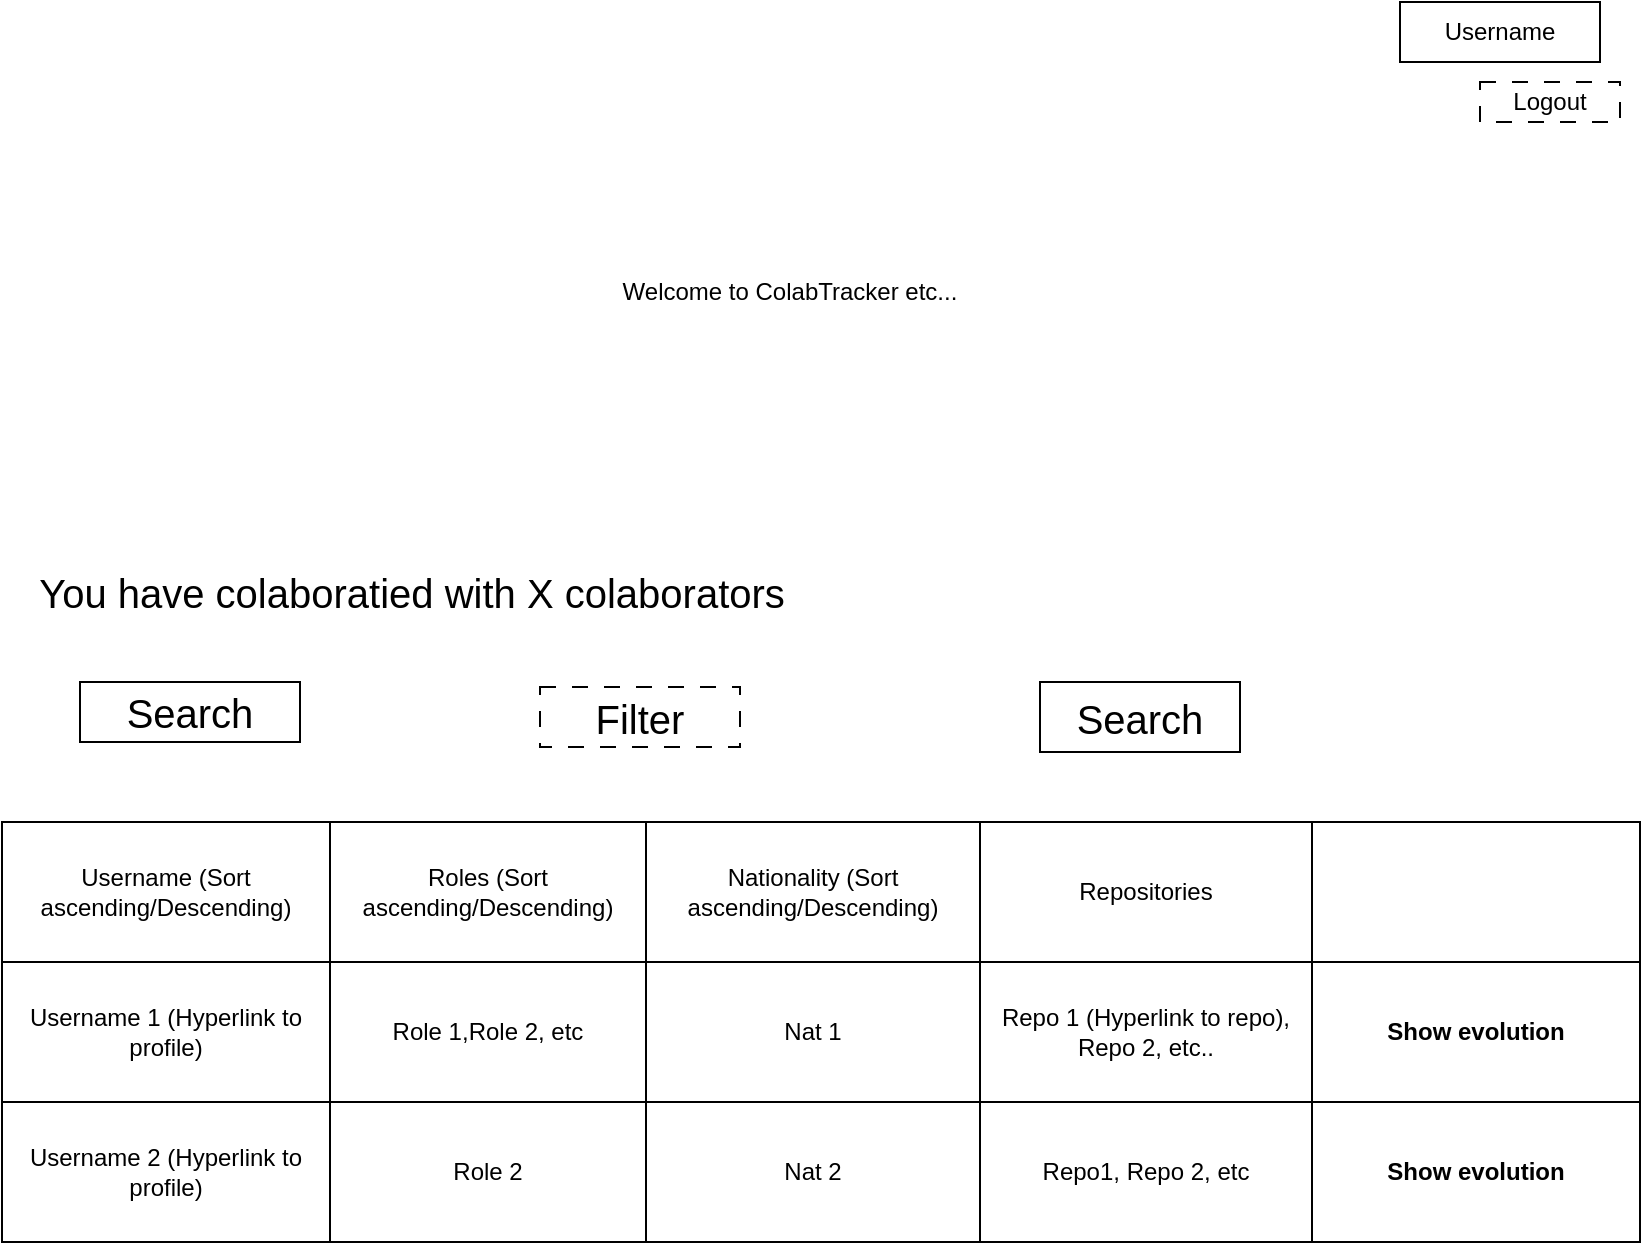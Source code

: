 <mxfile>
    <diagram id="HlHYL3LyFHM3ifvwn2L9" name="Frontpage">
        <mxGraphModel dx="917" dy="766" grid="1" gridSize="10" guides="1" tooltips="1" connect="1" arrows="1" fold="1" page="1" pageScale="1" pageWidth="850" pageHeight="1100" math="0" shadow="0">
            <root>
                <mxCell id="0"/>
                <mxCell id="1" parent="0"/>
                <mxCell id="GMy2k86Ek7kI_840MJQZ-1" value="Welcome to ColabTracker etc..." style="text;html=1;strokeColor=none;fillColor=none;align=center;verticalAlign=middle;whiteSpace=wrap;rounded=0;" vertex="1" parent="1">
                    <mxGeometry x="220" y="110" width="370" height="130" as="geometry"/>
                </mxCell>
                <mxCell id="GMy2k86Ek7kI_840MJQZ-2" value="Username" style="rounded=0;whiteSpace=wrap;html=1;" vertex="1" parent="1">
                    <mxGeometry x="710" y="30" width="100" height="30" as="geometry"/>
                </mxCell>
                <mxCell id="GMy2k86Ek7kI_840MJQZ-3" value="Logout" style="rounded=0;whiteSpace=wrap;html=1;dashed=1;dashPattern=8 8;" vertex="1" parent="1">
                    <mxGeometry x="750" y="70" width="70" height="20" as="geometry"/>
                </mxCell>
                <mxCell id="GMy2k86Ek7kI_840MJQZ-8" value="" style="shape=table;html=1;whiteSpace=wrap;startSize=0;container=1;collapsible=0;childLayout=tableLayout;" vertex="1" parent="1">
                    <mxGeometry x="11" y="440" width="819" height="210" as="geometry"/>
                </mxCell>
                <mxCell id="GMy2k86Ek7kI_840MJQZ-9" value="" style="shape=tableRow;horizontal=0;startSize=0;swimlaneHead=0;swimlaneBody=0;top=0;left=0;bottom=0;right=0;collapsible=0;dropTarget=0;fillColor=none;points=[[0,0.5],[1,0.5]];portConstraint=eastwest;" vertex="1" parent="GMy2k86Ek7kI_840MJQZ-8">
                    <mxGeometry width="819" height="70" as="geometry"/>
                </mxCell>
                <mxCell id="GMy2k86Ek7kI_840MJQZ-10" value="Username (Sort ascending/Descending)" style="shape=partialRectangle;html=1;whiteSpace=wrap;connectable=0;fillColor=none;top=0;left=0;bottom=0;right=0;overflow=hidden;" vertex="1" parent="GMy2k86Ek7kI_840MJQZ-9">
                    <mxGeometry width="164" height="70" as="geometry">
                        <mxRectangle width="164" height="70" as="alternateBounds"/>
                    </mxGeometry>
                </mxCell>
                <mxCell id="GMy2k86Ek7kI_840MJQZ-11" value="Roles (Sort ascending/Descending)" style="shape=partialRectangle;html=1;whiteSpace=wrap;connectable=0;fillColor=none;top=0;left=0;bottom=0;right=0;overflow=hidden;" vertex="1" parent="GMy2k86Ek7kI_840MJQZ-9">
                    <mxGeometry x="164" width="158" height="70" as="geometry">
                        <mxRectangle width="158" height="70" as="alternateBounds"/>
                    </mxGeometry>
                </mxCell>
                <mxCell id="GMy2k86Ek7kI_840MJQZ-12" value="Nationality (Sort ascending/Descending)" style="shape=partialRectangle;html=1;whiteSpace=wrap;connectable=0;fillColor=none;top=0;left=0;bottom=0;right=0;overflow=hidden;dashed=1;strokeColor=none;dashPattern=12 12;" vertex="1" parent="GMy2k86Ek7kI_840MJQZ-9">
                    <mxGeometry x="322" width="167" height="70" as="geometry">
                        <mxRectangle width="167" height="70" as="alternateBounds"/>
                    </mxGeometry>
                </mxCell>
                <mxCell id="GMy2k86Ek7kI_840MJQZ-30" value="Repositories" style="shape=partialRectangle;html=1;whiteSpace=wrap;connectable=0;fillColor=none;top=0;left=0;bottom=0;right=0;overflow=hidden;dashed=1;strokeColor=none;dashPattern=12 12;" vertex="1" parent="GMy2k86Ek7kI_840MJQZ-9">
                    <mxGeometry x="489" width="166" height="70" as="geometry">
                        <mxRectangle width="166" height="70" as="alternateBounds"/>
                    </mxGeometry>
                </mxCell>
                <mxCell id="GMy2k86Ek7kI_840MJQZ-22" style="shape=partialRectangle;html=1;whiteSpace=wrap;connectable=0;fillColor=none;top=0;left=0;bottom=0;right=0;overflow=hidden;dashed=1;strokeColor=none;" vertex="1" parent="GMy2k86Ek7kI_840MJQZ-9">
                    <mxGeometry x="655" width="164" height="70" as="geometry">
                        <mxRectangle width="164" height="70" as="alternateBounds"/>
                    </mxGeometry>
                </mxCell>
                <mxCell id="GMy2k86Ek7kI_840MJQZ-13" value="" style="shape=tableRow;horizontal=0;startSize=0;swimlaneHead=0;swimlaneBody=0;top=0;left=0;bottom=0;right=0;collapsible=0;dropTarget=0;fillColor=none;points=[[0,0.5],[1,0.5]];portConstraint=eastwest;" vertex="1" parent="GMy2k86Ek7kI_840MJQZ-8">
                    <mxGeometry y="70" width="819" height="70" as="geometry"/>
                </mxCell>
                <mxCell id="GMy2k86Ek7kI_840MJQZ-14" value="Username 1 (Hyperlink to profile)" style="shape=partialRectangle;html=1;whiteSpace=wrap;connectable=0;fillColor=none;top=0;left=0;bottom=0;right=0;overflow=hidden;" vertex="1" parent="GMy2k86Ek7kI_840MJQZ-13">
                    <mxGeometry width="164" height="70" as="geometry">
                        <mxRectangle width="164" height="70" as="alternateBounds"/>
                    </mxGeometry>
                </mxCell>
                <mxCell id="GMy2k86Ek7kI_840MJQZ-15" value="Role 1,Role 2, etc" style="shape=partialRectangle;html=1;whiteSpace=wrap;connectable=0;fillColor=none;top=0;left=0;bottom=0;right=0;overflow=hidden;" vertex="1" parent="GMy2k86Ek7kI_840MJQZ-13">
                    <mxGeometry x="164" width="158" height="70" as="geometry">
                        <mxRectangle width="158" height="70" as="alternateBounds"/>
                    </mxGeometry>
                </mxCell>
                <mxCell id="GMy2k86Ek7kI_840MJQZ-16" value="Nat 1" style="shape=partialRectangle;html=1;whiteSpace=wrap;connectable=0;fillColor=none;top=0;left=0;bottom=0;right=0;overflow=hidden;dashed=1;strokeColor=default;dashPattern=8 8;" vertex="1" parent="GMy2k86Ek7kI_840MJQZ-13">
                    <mxGeometry x="322" width="167" height="70" as="geometry">
                        <mxRectangle width="167" height="70" as="alternateBounds"/>
                    </mxGeometry>
                </mxCell>
                <mxCell id="GMy2k86Ek7kI_840MJQZ-31" value="Repo 1 (Hyperlink to repo), Repo 2, etc.." style="shape=partialRectangle;html=1;whiteSpace=wrap;connectable=0;fillColor=none;top=0;left=0;bottom=0;right=0;overflow=hidden;dashed=1;strokeColor=default;dashPattern=8 8;" vertex="1" parent="GMy2k86Ek7kI_840MJQZ-13">
                    <mxGeometry x="489" width="166" height="70" as="geometry">
                        <mxRectangle width="166" height="70" as="alternateBounds"/>
                    </mxGeometry>
                </mxCell>
                <mxCell id="GMy2k86Ek7kI_840MJQZ-23" value="&lt;b&gt;Show evolution&lt;/b&gt;" style="shape=partialRectangle;html=1;whiteSpace=wrap;connectable=0;fillColor=none;top=0;left=0;bottom=0;right=0;overflow=hidden;dashed=1;strokeColor=none;" vertex="1" parent="GMy2k86Ek7kI_840MJQZ-13">
                    <mxGeometry x="655" width="164" height="70" as="geometry">
                        <mxRectangle width="164" height="70" as="alternateBounds"/>
                    </mxGeometry>
                </mxCell>
                <mxCell id="GMy2k86Ek7kI_840MJQZ-17" value="" style="shape=tableRow;horizontal=0;startSize=0;swimlaneHead=0;swimlaneBody=0;top=0;left=0;bottom=0;right=0;collapsible=0;dropTarget=0;fillColor=none;points=[[0,0.5],[1,0.5]];portConstraint=eastwest;" vertex="1" parent="GMy2k86Ek7kI_840MJQZ-8">
                    <mxGeometry y="140" width="819" height="70" as="geometry"/>
                </mxCell>
                <mxCell id="GMy2k86Ek7kI_840MJQZ-18" value="Username 2&amp;nbsp;(Hyperlink to profile)" style="shape=partialRectangle;html=1;whiteSpace=wrap;connectable=0;fillColor=none;top=0;left=0;bottom=0;right=0;overflow=hidden;" vertex="1" parent="GMy2k86Ek7kI_840MJQZ-17">
                    <mxGeometry width="164" height="70" as="geometry">
                        <mxRectangle width="164" height="70" as="alternateBounds"/>
                    </mxGeometry>
                </mxCell>
                <mxCell id="GMy2k86Ek7kI_840MJQZ-19" value="Role 2" style="shape=partialRectangle;html=1;whiteSpace=wrap;connectable=0;fillColor=none;top=0;left=0;bottom=0;right=0;overflow=hidden;" vertex="1" parent="GMy2k86Ek7kI_840MJQZ-17">
                    <mxGeometry x="164" width="158" height="70" as="geometry">
                        <mxRectangle width="158" height="70" as="alternateBounds"/>
                    </mxGeometry>
                </mxCell>
                <mxCell id="GMy2k86Ek7kI_840MJQZ-20" value="Nat 2" style="shape=partialRectangle;html=1;whiteSpace=wrap;connectable=0;fillColor=none;top=1;left=0;bottom=0;right=0;overflow=hidden;pointerEvents=1;dashed=1;strokeColor=none;dashPattern=12 12;" vertex="1" parent="GMy2k86Ek7kI_840MJQZ-17">
                    <mxGeometry x="322" width="167" height="70" as="geometry">
                        <mxRectangle width="167" height="70" as="alternateBounds"/>
                    </mxGeometry>
                </mxCell>
                <mxCell id="GMy2k86Ek7kI_840MJQZ-32" value="Repo1, Repo 2, etc" style="shape=partialRectangle;html=1;whiteSpace=wrap;connectable=0;fillColor=none;top=1;left=0;bottom=0;right=0;overflow=hidden;pointerEvents=1;dashed=1;strokeColor=none;dashPattern=12 12;" vertex="1" parent="GMy2k86Ek7kI_840MJQZ-17">
                    <mxGeometry x="489" width="166" height="70" as="geometry">
                        <mxRectangle width="166" height="70" as="alternateBounds"/>
                    </mxGeometry>
                </mxCell>
                <mxCell id="GMy2k86Ek7kI_840MJQZ-24" value="&lt;b&gt;Show evolution&lt;/b&gt;" style="shape=partialRectangle;html=1;whiteSpace=wrap;connectable=0;fillColor=none;top=0;left=0;bottom=0;right=0;overflow=hidden;pointerEvents=1;dashed=1;strokeColor=none;dashPattern=12 12;" vertex="1" parent="GMy2k86Ek7kI_840MJQZ-17">
                    <mxGeometry x="655" width="164" height="70" as="geometry">
                        <mxRectangle width="164" height="70" as="alternateBounds"/>
                    </mxGeometry>
                </mxCell>
                <mxCell id="GMy2k86Ek7kI_840MJQZ-21" value="You have colaboratied with X colaborators" style="text;html=1;strokeColor=none;fillColor=none;align=center;verticalAlign=middle;whiteSpace=wrap;rounded=0;fontSize=20;" vertex="1" parent="1">
                    <mxGeometry x="11" y="300" width="410" height="50" as="geometry"/>
                </mxCell>
                <mxCell id="GMy2k86Ek7kI_840MJQZ-25" value="Search" style="rounded=0;whiteSpace=wrap;html=1;fontSize=20;" vertex="1" parent="1">
                    <mxGeometry x="50" y="370" width="110" height="30" as="geometry"/>
                </mxCell>
                <mxCell id="GMy2k86Ek7kI_840MJQZ-26" value="Filter" style="rounded=0;whiteSpace=wrap;html=1;fontSize=20;dashed=1;dashPattern=8 8;" vertex="1" parent="1">
                    <mxGeometry x="280" y="372.5" width="100" height="30" as="geometry"/>
                </mxCell>
                <mxCell id="GMy2k86Ek7kI_840MJQZ-33" value="Search" style="rounded=0;whiteSpace=wrap;html=1;strokeColor=default;fontSize=20;" vertex="1" parent="1">
                    <mxGeometry x="530" y="370" width="100" height="35" as="geometry"/>
                </mxCell>
            </root>
        </mxGraphModel>
    </diagram>
    <diagram id="ieNk8Gt3QhOMrim0uAsV" name="Login Page">
        <mxGraphModel dx="917" dy="766" grid="1" gridSize="10" guides="1" tooltips="1" connect="1" arrows="1" fold="1" page="1" pageScale="1" pageWidth="850" pageHeight="1100" math="0" shadow="0">
            <root>
                <mxCell id="0"/>
                <mxCell id="1" parent="0"/>
                <mxCell id="cLYKK5E4cd3xjMeLIeYH-1" value="Welcome, etc" style="text;strokeColor=none;fillColor=none;html=1;fontSize=24;fontStyle=1;verticalAlign=middle;align=center;" vertex="1" parent="1">
                    <mxGeometry x="195" y="130" width="460" height="90" as="geometry"/>
                </mxCell>
                <mxCell id="cLYKK5E4cd3xjMeLIeYH-2" value="TextBox" style="rounded=0;whiteSpace=wrap;html=1;strokeColor=default;fontSize=20;" vertex="1" parent="1">
                    <mxGeometry x="453" y="310" width="140" height="50" as="geometry"/>
                </mxCell>
                <mxCell id="cLYKK5E4cd3xjMeLIeYH-3" value="Username" style="text;html=1;strokeColor=none;fillColor=none;align=center;verticalAlign=middle;whiteSpace=wrap;rounded=0;fontSize=20;" vertex="1" parent="1">
                    <mxGeometry x="258" y="307.5" width="130" height="55" as="geometry"/>
                </mxCell>
                <mxCell id="cLYKK5E4cd3xjMeLIeYH-4" value="TextBox" style="rounded=0;whiteSpace=wrap;html=1;strokeColor=default;fontSize=20;" vertex="1" parent="1">
                    <mxGeometry x="453" y="392.5" width="140" height="50" as="geometry"/>
                </mxCell>
                <mxCell id="cLYKK5E4cd3xjMeLIeYH-5" value="Password" style="text;html=1;strokeColor=none;fillColor=none;align=center;verticalAlign=middle;whiteSpace=wrap;rounded=0;fontSize=20;" vertex="1" parent="1">
                    <mxGeometry x="258" y="390" width="130" height="55" as="geometry"/>
                </mxCell>
                <mxCell id="cLYKK5E4cd3xjMeLIeYH-6" value="Login" style="rounded=0;whiteSpace=wrap;html=1;strokeColor=default;fontSize=20;" vertex="1" parent="1">
                    <mxGeometry x="370" y="510" width="93" height="40" as="geometry"/>
                </mxCell>
                <mxCell id="cLYKK5E4cd3xjMeLIeYH-7" value="Forget password" style="rounded=0;whiteSpace=wrap;html=1;strokeColor=default;fontSize=20;dashed=1;dashPattern=8 8;" vertex="1" parent="1">
                    <mxGeometry x="268" y="470" width="152" height="20" as="geometry"/>
                </mxCell>
            </root>
        </mxGraphModel>
    </diagram>
    <diagram id="Q4huQeqZ4YrXlJdMAICO" name="Evolution Page ">
        <mxGraphModel dx="917" dy="766" grid="1" gridSize="10" guides="1" tooltips="1" connect="1" arrows="1" fold="1" page="1" pageScale="1" pageWidth="850" pageHeight="1100" math="0" shadow="0">
            <root>
                <mxCell id="0"/>
                <mxCell id="1" parent="0"/>
                <mxCell id="mqEG1bagE3osGaKRVVay-1" value="Your colaboration with X" style="text;strokeColor=none;fillColor=none;html=1;fontSize=24;fontStyle=1;verticalAlign=middle;align=center;dashed=1;dashPattern=8 8;" vertex="1" parent="1">
                    <mxGeometry x="200" y="110" width="450" height="40" as="geometry"/>
                </mxCell>
                <mxCell id="mqEG1bagE3osGaKRVVay-2" value="&lt;font style=&quot;font-size: 40px;&quot;&gt;GRAPH&lt;/font&gt;" style="rounded=0;whiteSpace=wrap;html=1;dashed=1;dashPattern=8 8;strokeColor=default;fontSize=20;" vertex="1" parent="1">
                    <mxGeometry x="228" y="190" width="395" height="330" as="geometry"/>
                </mxCell>
                <mxCell id="oweDGdcCOYRp7oe8fNOn-1" value="" style="shape=table;html=1;whiteSpace=wrap;startSize=0;container=1;collapsible=0;childLayout=tableLayout;" vertex="1" parent="1">
                    <mxGeometry x="99" y="570" width="653" height="210" as="geometry"/>
                </mxCell>
                <mxCell id="oweDGdcCOYRp7oe8fNOn-2" value="" style="shape=tableRow;horizontal=0;startSize=0;swimlaneHead=0;swimlaneBody=0;top=0;left=0;bottom=0;right=0;collapsible=0;dropTarget=0;fillColor=none;points=[[0,0.5],[1,0.5]];portConstraint=eastwest;" vertex="1" parent="oweDGdcCOYRp7oe8fNOn-1">
                    <mxGeometry width="653" height="70" as="geometry"/>
                </mxCell>
                <mxCell id="oweDGdcCOYRp7oe8fNOn-3" value="Repo" style="shape=partialRectangle;html=1;whiteSpace=wrap;connectable=0;fillColor=none;top=0;left=0;bottom=0;right=0;overflow=hidden;" vertex="1" parent="oweDGdcCOYRp7oe8fNOn-2">
                    <mxGeometry width="164" height="70" as="geometry">
                        <mxRectangle width="164" height="70" as="alternateBounds"/>
                    </mxGeometry>
                </mxCell>
                <mxCell id="oweDGdcCOYRp7oe8fNOn-4" value="Your role" style="shape=partialRectangle;html=1;whiteSpace=wrap;connectable=0;fillColor=none;top=0;left=0;bottom=0;right=0;overflow=hidden;" vertex="1" parent="oweDGdcCOYRp7oe8fNOn-2">
                    <mxGeometry x="164" width="158" height="70" as="geometry">
                        <mxRectangle width="158" height="70" as="alternateBounds"/>
                    </mxGeometry>
                </mxCell>
                <mxCell id="oweDGdcCOYRp7oe8fNOn-5" value="Their role" style="shape=partialRectangle;html=1;whiteSpace=wrap;connectable=0;fillColor=none;top=0;left=0;bottom=0;right=0;overflow=hidden;dashed=1;strokeColor=none;dashPattern=12 12;" vertex="1" parent="oweDGdcCOYRp7oe8fNOn-2">
                    <mxGeometry x="322" width="167" height="70" as="geometry">
                        <mxRectangle width="167" height="70" as="alternateBounds"/>
                    </mxGeometry>
                </mxCell>
                <mxCell id="oweDGdcCOYRp7oe8fNOn-7" style="shape=partialRectangle;html=1;whiteSpace=wrap;connectable=0;fillColor=none;top=0;left=0;bottom=0;right=0;overflow=hidden;dashed=1;strokeColor=none;" vertex="1" parent="oweDGdcCOYRp7oe8fNOn-2">
                    <mxGeometry x="489" width="164" height="70" as="geometry">
                        <mxRectangle width="164" height="70" as="alternateBounds"/>
                    </mxGeometry>
                </mxCell>
                <mxCell id="oweDGdcCOYRp7oe8fNOn-8" value="" style="shape=tableRow;horizontal=0;startSize=0;swimlaneHead=0;swimlaneBody=0;top=0;left=0;bottom=0;right=0;collapsible=0;dropTarget=0;fillColor=none;points=[[0,0.5],[1,0.5]];portConstraint=eastwest;" vertex="1" parent="oweDGdcCOYRp7oe8fNOn-1">
                    <mxGeometry y="70" width="653" height="70" as="geometry"/>
                </mxCell>
                <mxCell id="oweDGdcCOYRp7oe8fNOn-9" value="Repo 1" style="shape=partialRectangle;html=1;whiteSpace=wrap;connectable=0;fillColor=none;top=0;left=0;bottom=0;right=0;overflow=hidden;" vertex="1" parent="oweDGdcCOYRp7oe8fNOn-8">
                    <mxGeometry width="164" height="70" as="geometry">
                        <mxRectangle width="164" height="70" as="alternateBounds"/>
                    </mxGeometry>
                </mxCell>
                <mxCell id="oweDGdcCOYRp7oe8fNOn-10" value="Role" style="shape=partialRectangle;html=1;whiteSpace=wrap;connectable=0;fillColor=none;top=0;left=0;bottom=0;right=0;overflow=hidden;" vertex="1" parent="oweDGdcCOYRp7oe8fNOn-8">
                    <mxGeometry x="164" width="158" height="70" as="geometry">
                        <mxRectangle width="158" height="70" as="alternateBounds"/>
                    </mxGeometry>
                </mxCell>
                <mxCell id="oweDGdcCOYRp7oe8fNOn-11" value="Role" style="shape=partialRectangle;html=1;whiteSpace=wrap;connectable=0;fillColor=none;top=0;left=0;bottom=0;right=0;overflow=hidden;dashed=1;strokeColor=default;dashPattern=8 8;" vertex="1" parent="oweDGdcCOYRp7oe8fNOn-8">
                    <mxGeometry x="322" width="167" height="70" as="geometry">
                        <mxRectangle width="167" height="70" as="alternateBounds"/>
                    </mxGeometry>
                </mxCell>
                <mxCell id="oweDGdcCOYRp7oe8fNOn-13" value="&lt;b&gt;Show repo graph&lt;/b&gt;" style="shape=partialRectangle;html=1;whiteSpace=wrap;connectable=0;fillColor=none;top=0;left=0;bottom=0;right=0;overflow=hidden;dashed=1;strokeColor=none;" vertex="1" parent="oweDGdcCOYRp7oe8fNOn-8">
                    <mxGeometry x="489" width="164" height="70" as="geometry">
                        <mxRectangle width="164" height="70" as="alternateBounds"/>
                    </mxGeometry>
                </mxCell>
                <mxCell id="oweDGdcCOYRp7oe8fNOn-14" value="" style="shape=tableRow;horizontal=0;startSize=0;swimlaneHead=0;swimlaneBody=0;top=0;left=0;bottom=0;right=0;collapsible=0;dropTarget=0;fillColor=none;points=[[0,0.5],[1,0.5]];portConstraint=eastwest;" vertex="1" parent="oweDGdcCOYRp7oe8fNOn-1">
                    <mxGeometry y="140" width="653" height="70" as="geometry"/>
                </mxCell>
                <mxCell id="oweDGdcCOYRp7oe8fNOn-15" value="Repo 2" style="shape=partialRectangle;html=1;whiteSpace=wrap;connectable=0;fillColor=none;top=0;left=0;bottom=0;right=0;overflow=hidden;" vertex="1" parent="oweDGdcCOYRp7oe8fNOn-14">
                    <mxGeometry width="164" height="70" as="geometry">
                        <mxRectangle width="164" height="70" as="alternateBounds"/>
                    </mxGeometry>
                </mxCell>
                <mxCell id="oweDGdcCOYRp7oe8fNOn-16" value="Role" style="shape=partialRectangle;html=1;whiteSpace=wrap;connectable=0;fillColor=none;top=0;left=0;bottom=0;right=0;overflow=hidden;" vertex="1" parent="oweDGdcCOYRp7oe8fNOn-14">
                    <mxGeometry x="164" width="158" height="70" as="geometry">
                        <mxRectangle width="158" height="70" as="alternateBounds"/>
                    </mxGeometry>
                </mxCell>
                <mxCell id="oweDGdcCOYRp7oe8fNOn-17" value="Role" style="shape=partialRectangle;html=1;whiteSpace=wrap;connectable=0;fillColor=none;top=1;left=0;bottom=0;right=0;overflow=hidden;pointerEvents=1;dashed=1;strokeColor=none;dashPattern=12 12;" vertex="1" parent="oweDGdcCOYRp7oe8fNOn-14">
                    <mxGeometry x="322" width="167" height="70" as="geometry">
                        <mxRectangle width="167" height="70" as="alternateBounds"/>
                    </mxGeometry>
                </mxCell>
                <mxCell id="oweDGdcCOYRp7oe8fNOn-19" value="&lt;b&gt;Show repo graph&lt;/b&gt;" style="shape=partialRectangle;html=1;whiteSpace=wrap;connectable=0;fillColor=none;top=0;left=0;bottom=0;right=0;overflow=hidden;pointerEvents=1;dashed=1;strokeColor=none;dashPattern=12 12;" vertex="1" parent="oweDGdcCOYRp7oe8fNOn-14">
                    <mxGeometry x="489" width="164" height="70" as="geometry">
                        <mxRectangle width="164" height="70" as="alternateBounds"/>
                    </mxGeometry>
                </mxCell>
                <mxCell id="oweDGdcCOYRp7oe8fNOn-22" value="" style="endArrow=none;html=1;fontSize=20;exitX=1;exitY=0.5;exitDx=0;exitDy=0;" edge="1" parent="1" source="oweDGdcCOYRp7oe8fNOn-8">
                    <mxGeometry width="50" height="50" relative="1" as="geometry">
                        <mxPoint x="440" y="470" as="sourcePoint"/>
                        <mxPoint x="800" y="675" as="targetPoint"/>
                    </mxGeometry>
                </mxCell>
                <mxCell id="oweDGdcCOYRp7oe8fNOn-23" value="" style="endArrow=none;html=1;fontSize=20;" edge="1" parent="1">
                    <mxGeometry width="50" height="50" relative="1" as="geometry">
                        <mxPoint x="800" y="680" as="sourcePoint"/>
                        <mxPoint x="800" y="340" as="targetPoint"/>
                    </mxGeometry>
                </mxCell>
                <mxCell id="oweDGdcCOYRp7oe8fNOn-24" value="" style="endArrow=classic;html=1;fontSize=20;entryX=0.998;entryY=0.447;entryDx=0;entryDy=0;entryPerimeter=0;" edge="1" parent="1" target="mqEG1bagE3osGaKRVVay-2">
                    <mxGeometry width="50" height="50" relative="1" as="geometry">
                        <mxPoint x="800" y="340" as="sourcePoint"/>
                        <mxPoint x="490" y="420" as="targetPoint"/>
                    </mxGeometry>
                </mxCell>
            </root>
        </mxGraphModel>
    </diagram>
</mxfile>